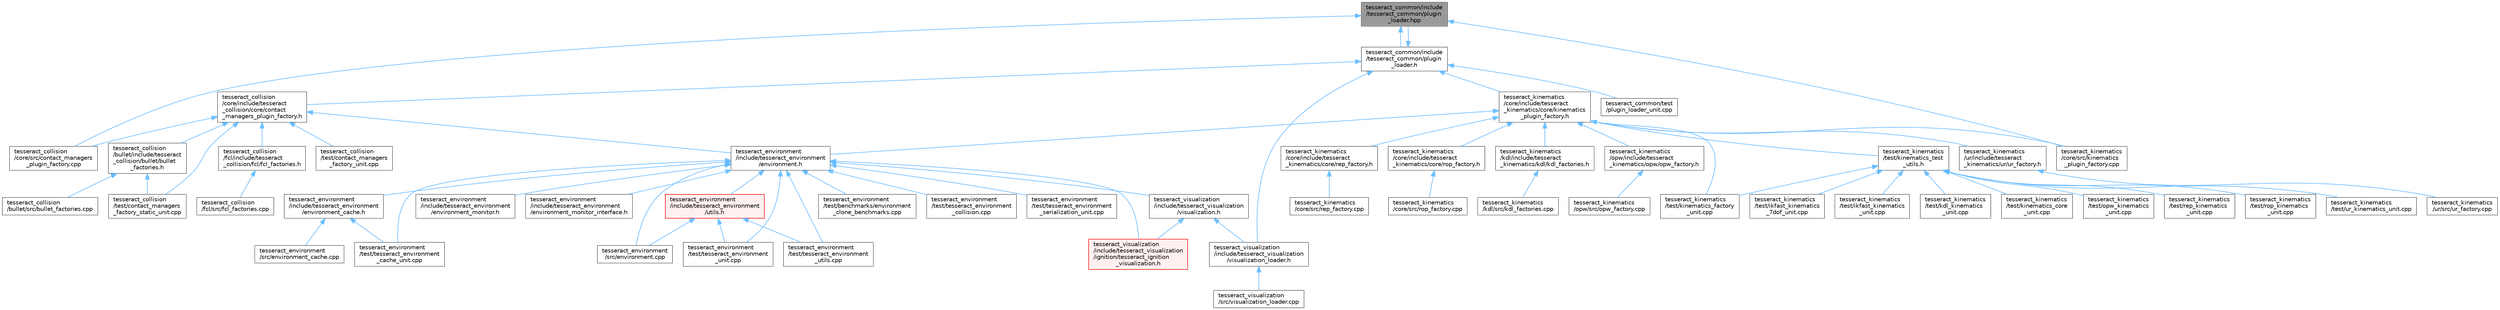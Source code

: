 digraph "tesseract_common/include/tesseract_common/plugin_loader.hpp"
{
 // LATEX_PDF_SIZE
  bgcolor="transparent";
  edge [fontname=Helvetica,fontsize=10,labelfontname=Helvetica,labelfontsize=10];
  node [fontname=Helvetica,fontsize=10,shape=box,height=0.2,width=0.4];
  Node1 [label="tesseract_common/include\l/tesseract_common/plugin\l_loader.hpp",height=0.2,width=0.4,color="gray40", fillcolor="grey60", style="filled", fontcolor="black",tooltip="Plugin Loader to be used throughout Tesseract for loading plugins."];
  Node1 -> Node2 [dir="back",color="steelblue1",style="solid"];
  Node2 [label="tesseract_collision\l/core/src/contact_managers\l_plugin_factory.cpp",height=0.2,width=0.4,color="grey40", fillcolor="white", style="filled",URL="$de/d9e/contact__managers__plugin__factory_8cpp.html",tooltip="Factory for loading contact managers as plugins."];
  Node1 -> Node3 [dir="back",color="steelblue1",style="solid"];
  Node3 [label="tesseract_common/include\l/tesseract_common/plugin\l_loader.h",height=0.2,width=0.4,color="grey40", fillcolor="white", style="filled",URL="$de/db6/plugin__loader_8h.html",tooltip="Plugin Loader to be used throughout Tesseract for loading plugins."];
  Node3 -> Node4 [dir="back",color="steelblue1",style="solid"];
  Node4 [label="tesseract_collision\l/core/include/tesseract\l_collision/core/contact\l_managers_plugin_factory.h",height=0.2,width=0.4,color="grey40", fillcolor="white", style="filled",URL="$da/d56/contact__managers__plugin__factory_8h.html",tooltip="Factory for loading contact managers as plugins."];
  Node4 -> Node5 [dir="back",color="steelblue1",style="solid"];
  Node5 [label="tesseract_collision\l/bullet/include/tesseract\l_collision/bullet/bullet\l_factories.h",height=0.2,width=0.4,color="grey40", fillcolor="white", style="filled",URL="$d1/dd8/bullet__factories_8h.html",tooltip="Factories for loading bullet contact managers as plugins."];
  Node5 -> Node6 [dir="back",color="steelblue1",style="solid"];
  Node6 [label="tesseract_collision\l/bullet/src/bullet_factories.cpp",height=0.2,width=0.4,color="grey40", fillcolor="white", style="filled",URL="$d4/d6e/bullet__factories_8cpp.html",tooltip=" "];
  Node5 -> Node7 [dir="back",color="steelblue1",style="solid"];
  Node7 [label="tesseract_collision\l/test/contact_managers\l_factory_static_unit.cpp",height=0.2,width=0.4,color="grey40", fillcolor="white", style="filled",URL="$d2/d0a/contact__managers__factory__static__unit_8cpp.html",tooltip=" "];
  Node4 -> Node2 [dir="back",color="steelblue1",style="solid"];
  Node4 -> Node8 [dir="back",color="steelblue1",style="solid"];
  Node8 [label="tesseract_collision\l/fcl/include/tesseract\l_collision/fcl/fcl_factories.h",height=0.2,width=0.4,color="grey40", fillcolor="white", style="filled",URL="$d6/d64/fcl__factories_8h.html",tooltip="Factories for loading fcl contact managers as plugins."];
  Node8 -> Node9 [dir="back",color="steelblue1",style="solid"];
  Node9 [label="tesseract_collision\l/fcl/src/fcl_factories.cpp",height=0.2,width=0.4,color="grey40", fillcolor="white", style="filled",URL="$d6/d74/fcl__factories_8cpp.html",tooltip="Factories for loading fcl contact managers as plugins."];
  Node4 -> Node7 [dir="back",color="steelblue1",style="solid"];
  Node4 -> Node10 [dir="back",color="steelblue1",style="solid"];
  Node10 [label="tesseract_collision\l/test/contact_managers\l_factory_unit.cpp",height=0.2,width=0.4,color="grey40", fillcolor="white", style="filled",URL="$d2/d51/contact__managers__factory__unit_8cpp.html",tooltip="Tesseract collision contact managers factory test."];
  Node4 -> Node11 [dir="back",color="steelblue1",style="solid"];
  Node11 [label="tesseract_environment\l/include/tesseract_environment\l/environment.h",height=0.2,width=0.4,color="grey40", fillcolor="white", style="filled",URL="$de/d26/environment_8h.html",tooltip=" "];
  Node11 -> Node12 [dir="back",color="steelblue1",style="solid"];
  Node12 [label="tesseract_environment\l/include/tesseract_environment\l/environment_cache.h",height=0.2,width=0.4,color="grey40", fillcolor="white", style="filled",URL="$d0/df2/environment__cache_8h.html",tooltip="A environment cache."];
  Node12 -> Node13 [dir="back",color="steelblue1",style="solid"];
  Node13 [label="tesseract_environment\l/src/environment_cache.cpp",height=0.2,width=0.4,color="grey40", fillcolor="white", style="filled",URL="$db/d51/environment__cache_8cpp.html",tooltip="Default environment cache."];
  Node12 -> Node14 [dir="back",color="steelblue1",style="solid"];
  Node14 [label="tesseract_environment\l/test/tesseract_environment\l_cache_unit.cpp",height=0.2,width=0.4,color="grey40", fillcolor="white", style="filled",URL="$d4/d61/tesseract__environment__cache__unit_8cpp.html",tooltip=" "];
  Node11 -> Node15 [dir="back",color="steelblue1",style="solid"];
  Node15 [label="tesseract_environment\l/include/tesseract_environment\l/environment_monitor.h",height=0.2,width=0.4,color="grey40", fillcolor="white", style="filled",URL="$d4/d7d/environment__monitor_8h.html",tooltip="Tesseract Environment Monitor Interface Class."];
  Node11 -> Node16 [dir="back",color="steelblue1",style="solid"];
  Node16 [label="tesseract_environment\l/include/tesseract_environment\l/environment_monitor_interface.h",height=0.2,width=0.4,color="grey40", fillcolor="white", style="filled",URL="$d1/d4a/environment__monitor__interface_8h.html",tooltip="This is a utility class for applying changes to multiple tesseract environment monitors."];
  Node11 -> Node17 [dir="back",color="steelblue1",style="solid"];
  Node17 [label="tesseract_environment\l/include/tesseract_environment\l/utils.h",height=0.2,width=0.4,color="red", fillcolor="#FFF0F0", style="filled",URL="$d9/d71/tesseract__environment_2include_2tesseract__environment_2utils_8h.html",tooltip="Tesseract Environment Utility Functions."];
  Node17 -> Node18 [dir="back",color="steelblue1",style="solid"];
  Node18 [label="tesseract_environment\l/src/environment.cpp",height=0.2,width=0.4,color="grey40", fillcolor="white", style="filled",URL="$dc/d82/environment_8cpp.html",tooltip="Tesseract environment interface implementation."];
  Node17 -> Node20 [dir="back",color="steelblue1",style="solid"];
  Node20 [label="tesseract_environment\l/test/tesseract_environment\l_unit.cpp",height=0.2,width=0.4,color="grey40", fillcolor="white", style="filled",URL="$d0/d5b/tesseract__environment__unit_8cpp.html",tooltip=" "];
  Node17 -> Node21 [dir="back",color="steelblue1",style="solid"];
  Node21 [label="tesseract_environment\l/test/tesseract_environment\l_utils.cpp",height=0.2,width=0.4,color="grey40", fillcolor="white", style="filled",URL="$df/d00/tesseract__environment__utils_8cpp.html",tooltip=" "];
  Node11 -> Node18 [dir="back",color="steelblue1",style="solid"];
  Node11 -> Node22 [dir="back",color="steelblue1",style="solid"];
  Node22 [label="tesseract_environment\l/test/benchmarks/environment\l_clone_benchmarks.cpp",height=0.2,width=0.4,color="grey40", fillcolor="white", style="filled",URL="$de/d87/environment__clone__benchmarks_8cpp.html",tooltip=" "];
  Node11 -> Node14 [dir="back",color="steelblue1",style="solid"];
  Node11 -> Node23 [dir="back",color="steelblue1",style="solid"];
  Node23 [label="tesseract_environment\l/test/tesseract_environment\l_collision.cpp",height=0.2,width=0.4,color="grey40", fillcolor="white", style="filled",URL="$d8/da4/tesseract__environment__collision_8cpp.html",tooltip=" "];
  Node11 -> Node24 [dir="back",color="steelblue1",style="solid"];
  Node24 [label="tesseract_environment\l/test/tesseract_environment\l_serialization_unit.cpp",height=0.2,width=0.4,color="grey40", fillcolor="white", style="filled",URL="$d9/de5/tesseract__environment__serialization__unit_8cpp.html",tooltip=" "];
  Node11 -> Node20 [dir="back",color="steelblue1",style="solid"];
  Node11 -> Node21 [dir="back",color="steelblue1",style="solid"];
  Node11 -> Node25 [dir="back",color="steelblue1",style="solid"];
  Node25 [label="tesseract_visualization\l/include/tesseract_visualization\l/ignition/tesseract_ignition\l_visualization.h",height=0.2,width=0.4,color="red", fillcolor="#FFF0F0", style="filled",URL="$d0/de9/tesseract__ignition__visualization_8h.html",tooltip=" "];
  Node11 -> Node27 [dir="back",color="steelblue1",style="solid"];
  Node27 [label="tesseract_visualization\l/include/tesseract_visualization\l/visualization.h",height=0.2,width=0.4,color="grey40", fillcolor="white", style="filled",URL="$d2/d02/visualization_8h.html",tooltip="Visualization Class."];
  Node27 -> Node25 [dir="back",color="steelblue1",style="solid"];
  Node27 -> Node28 [dir="back",color="steelblue1",style="solid"];
  Node28 [label="tesseract_visualization\l/include/tesseract_visualization\l/visualization_loader.h",height=0.2,width=0.4,color="grey40", fillcolor="white", style="filled",URL="$da/d93/visualization__loader_8h.html",tooltip="Visualization Loader."];
  Node28 -> Node29 [dir="back",color="steelblue1",style="solid"];
  Node29 [label="tesseract_visualization\l/src/visualization_loader.cpp",height=0.2,width=0.4,color="grey40", fillcolor="white", style="filled",URL="$d3/da9/visualization__loader_8cpp.html",tooltip=" "];
  Node3 -> Node1 [dir="back",color="steelblue1",style="solid"];
  Node3 -> Node30 [dir="back",color="steelblue1",style="solid"];
  Node30 [label="tesseract_common/test\l/plugin_loader_unit.cpp",height=0.2,width=0.4,color="grey40", fillcolor="white", style="filled",URL="$da/dd2/plugin__loader__unit_8cpp.html",tooltip=" "];
  Node3 -> Node31 [dir="back",color="steelblue1",style="solid"];
  Node31 [label="tesseract_kinematics\l/core/include/tesseract\l_kinematics/core/kinematics\l_plugin_factory.h",height=0.2,width=0.4,color="grey40", fillcolor="white", style="filled",URL="$d0/d3c/kinematics__plugin__factory_8h.html",tooltip="Kinematics Plugin Factory."];
  Node31 -> Node11 [dir="back",color="steelblue1",style="solid"];
  Node31 -> Node32 [dir="back",color="steelblue1",style="solid"];
  Node32 [label="tesseract_kinematics\l/core/include/tesseract\l_kinematics/core/rep_factory.h",height=0.2,width=0.4,color="grey40", fillcolor="white", style="filled",URL="$d4/d83/rep__factory_8h.html",tooltip="Robot with External Positioner Inverse kinematics Factory."];
  Node32 -> Node33 [dir="back",color="steelblue1",style="solid"];
  Node33 [label="tesseract_kinematics\l/core/src/rep_factory.cpp",height=0.2,width=0.4,color="grey40", fillcolor="white", style="filled",URL="$d5/d5b/rep__factory_8cpp.html",tooltip=" "];
  Node31 -> Node34 [dir="back",color="steelblue1",style="solid"];
  Node34 [label="tesseract_kinematics\l/core/include/tesseract\l_kinematics/core/rop_factory.h",height=0.2,width=0.4,color="grey40", fillcolor="white", style="filled",URL="$d6/d68/rop__factory_8h.html",tooltip="Robot on Positioner Inverse kinematics factory."];
  Node34 -> Node35 [dir="back",color="steelblue1",style="solid"];
  Node35 [label="tesseract_kinematics\l/core/src/rop_factory.cpp",height=0.2,width=0.4,color="grey40", fillcolor="white", style="filled",URL="$dc/dd0/rop__factory_8cpp.html",tooltip="Robot on Positioner Inverse kinematics factory."];
  Node31 -> Node36 [dir="back",color="steelblue1",style="solid"];
  Node36 [label="tesseract_kinematics\l/core/src/kinematics\l_plugin_factory.cpp",height=0.2,width=0.4,color="grey40", fillcolor="white", style="filled",URL="$d6/d3d/kinematics__plugin__factory_8cpp.html",tooltip=" "];
  Node31 -> Node37 [dir="back",color="steelblue1",style="solid"];
  Node37 [label="tesseract_kinematics\l/kdl/include/tesseract\l_kinematics/kdl/kdl_factories.h",height=0.2,width=0.4,color="grey40", fillcolor="white", style="filled",URL="$da/d3e/kdl__factories_8h.html",tooltip="Tesseract KDL Factories."];
  Node37 -> Node38 [dir="back",color="steelblue1",style="solid"];
  Node38 [label="tesseract_kinematics\l/kdl/src/kdl_factories.cpp",height=0.2,width=0.4,color="grey40", fillcolor="white", style="filled",URL="$d7/d99/kdl__factories_8cpp.html",tooltip=" "];
  Node31 -> Node39 [dir="back",color="steelblue1",style="solid"];
  Node39 [label="tesseract_kinematics\l/opw/include/tesseract\l_kinematics/opw/opw_factory.h",height=0.2,width=0.4,color="grey40", fillcolor="white", style="filled",URL="$de/dff/opw__factory_8h.html",tooltip="Tesseract OPW Inverse kinematics Factory."];
  Node39 -> Node40 [dir="back",color="steelblue1",style="solid"];
  Node40 [label="tesseract_kinematics\l/opw/src/opw_factory.cpp",height=0.2,width=0.4,color="grey40", fillcolor="white", style="filled",URL="$d1/de8/opw__factory_8cpp.html",tooltip=" "];
  Node31 -> Node41 [dir="back",color="steelblue1",style="solid"];
  Node41 [label="tesseract_kinematics\l/test/kinematics_factory\l_unit.cpp",height=0.2,width=0.4,color="grey40", fillcolor="white", style="filled",URL="$d7/d1d/kinematics__factory__unit_8cpp.html",tooltip="Tesseract kinematics factory test."];
  Node31 -> Node42 [dir="back",color="steelblue1",style="solid"];
  Node42 [label="tesseract_kinematics\l/test/kinematics_test\l_utils.h",height=0.2,width=0.4,color="grey40", fillcolor="white", style="filled",URL="$d7/dcb/kinematics__test__utils_8h.html",tooltip=" "];
  Node42 -> Node43 [dir="back",color="steelblue1",style="solid"];
  Node43 [label="tesseract_kinematics\l/test/ikfast_kinematics\l_7dof_unit.cpp",height=0.2,width=0.4,color="grey40", fillcolor="white", style="filled",URL="$d8/db1/ikfast__kinematics__7dof__unit_8cpp.html",tooltip=" "];
  Node42 -> Node44 [dir="back",color="steelblue1",style="solid"];
  Node44 [label="tesseract_kinematics\l/test/ikfast_kinematics\l_unit.cpp",height=0.2,width=0.4,color="grey40", fillcolor="white", style="filled",URL="$d6/dd6/ikfast__kinematics__unit_8cpp.html",tooltip=" "];
  Node42 -> Node45 [dir="back",color="steelblue1",style="solid"];
  Node45 [label="tesseract_kinematics\l/test/kdl_kinematics\l_unit.cpp",height=0.2,width=0.4,color="grey40", fillcolor="white", style="filled",URL="$da/d94/kdl__kinematics__unit_8cpp.html",tooltip=" "];
  Node42 -> Node46 [dir="back",color="steelblue1",style="solid"];
  Node46 [label="tesseract_kinematics\l/test/kinematics_core\l_unit.cpp",height=0.2,width=0.4,color="grey40", fillcolor="white", style="filled",URL="$d4/d0f/kinematics__core__unit_8cpp.html",tooltip=" "];
  Node42 -> Node41 [dir="back",color="steelblue1",style="solid"];
  Node42 -> Node47 [dir="back",color="steelblue1",style="solid"];
  Node47 [label="tesseract_kinematics\l/test/opw_kinematics\l_unit.cpp",height=0.2,width=0.4,color="grey40", fillcolor="white", style="filled",URL="$d6/d2e/opw__kinematics__unit_8cpp.html",tooltip="Tesseract opw kinematics test."];
  Node42 -> Node48 [dir="back",color="steelblue1",style="solid"];
  Node48 [label="tesseract_kinematics\l/test/rep_kinematics\l_unit.cpp",height=0.2,width=0.4,color="grey40", fillcolor="white", style="filled",URL="$d9/dee/rep__kinematics__unit_8cpp.html",tooltip=" "];
  Node42 -> Node49 [dir="back",color="steelblue1",style="solid"];
  Node49 [label="tesseract_kinematics\l/test/rop_kinematics\l_unit.cpp",height=0.2,width=0.4,color="grey40", fillcolor="white", style="filled",URL="$d0/dac/rop__kinematics__unit_8cpp.html",tooltip=" "];
  Node42 -> Node50 [dir="back",color="steelblue1",style="solid"];
  Node50 [label="tesseract_kinematics\l/test/ur_kinematics_unit.cpp",height=0.2,width=0.4,color="grey40", fillcolor="white", style="filled",URL="$d3/d31/ur__kinematics__unit_8cpp.html",tooltip=" "];
  Node31 -> Node51 [dir="back",color="steelblue1",style="solid"];
  Node51 [label="tesseract_kinematics\l/ur/include/tesseract\l_kinematics/ur/ur_factory.h",height=0.2,width=0.4,color="grey40", fillcolor="white", style="filled",URL="$d7/dbe/ur__factory_8h.html",tooltip="Tesseract UR Inverse kinematics Factory."];
  Node51 -> Node52 [dir="back",color="steelblue1",style="solid"];
  Node52 [label="tesseract_kinematics\l/ur/src/ur_factory.cpp",height=0.2,width=0.4,color="grey40", fillcolor="white", style="filled",URL="$d7/d79/ur__factory_8cpp.html",tooltip="Tesseract UR Inverse kinematics Factory."];
  Node3 -> Node28 [dir="back",color="steelblue1",style="solid"];
  Node1 -> Node36 [dir="back",color="steelblue1",style="solid"];
}
